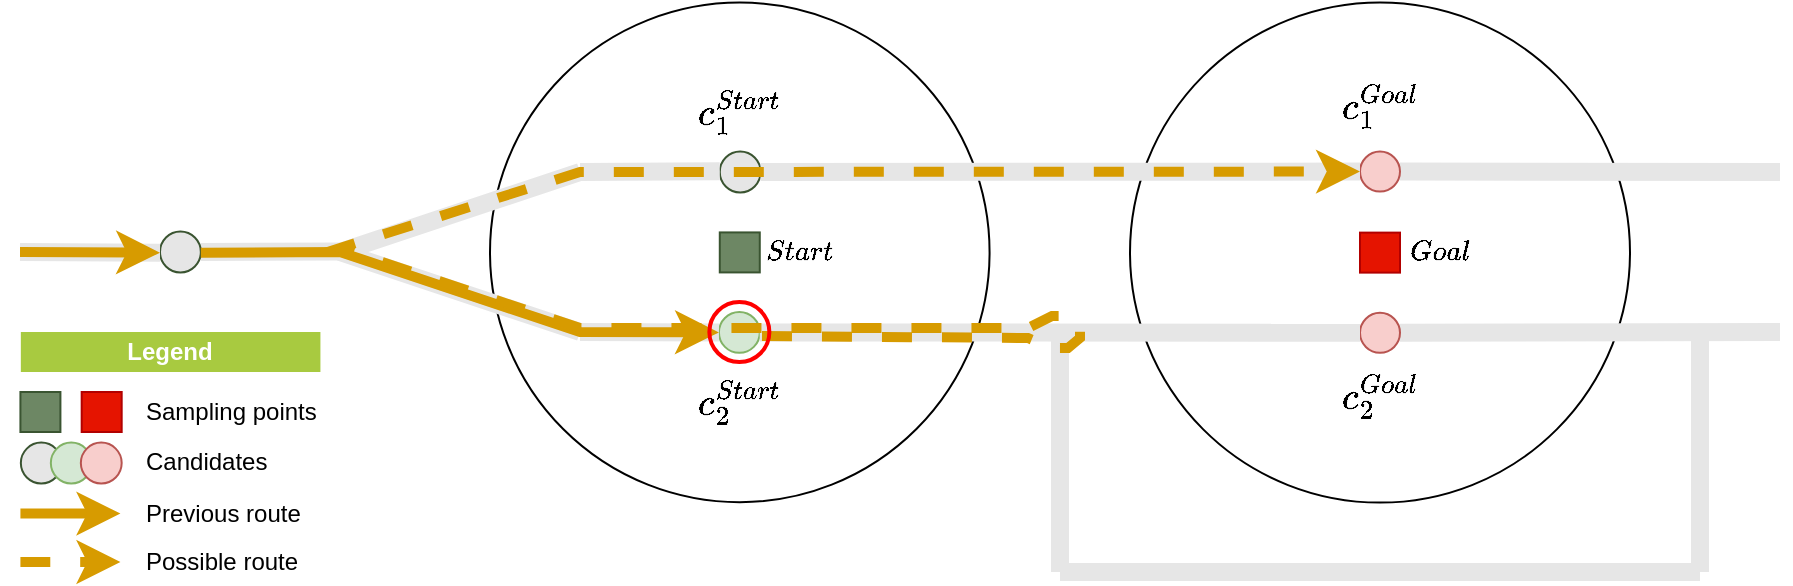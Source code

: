 <?xml version="1.0"?>
<mxfile version="13.5.4" pages="5">
  <diagram name="possible route 3" id="avASn_AaQ2rlfx64_6GN">
    <mxGraphModel dx="2" dy="1" grid="1" gridSize="10" guides="1" tooltips="1" connect="1" arrows="1" fold="1" page="1" pageScale="1" pageWidth="1654" pageHeight="1169" math="1" shadow="0">
      <root>
        <mxCell id="wgUJc3OHs7QK4m5Q0njP-0"/>
        <mxCell id="wgUJc3OHs7QK4m5Q0njP-1" parent="wgUJc3OHs7QK4m5Q0njP-0"/>
        <mxCell id="wgUJc3OHs7QK4m5Q0njP-2" value="" style="ellipse;whiteSpace=wrap;html=1;aspect=fixed;fillColor=none;" parent="wgUJc3OHs7QK4m5Q0njP-1" vertex="1">
          <mxGeometry x="715" y="435.31" width="250" height="250" as="geometry"/>
        </mxCell>
        <mxCell id="wgUJc3OHs7QK4m5Q0njP-3" value="" style="ellipse;whiteSpace=wrap;html=1;aspect=fixed;fillColor=none;" parent="wgUJc3OHs7QK4m5Q0njP-1" vertex="1">
          <mxGeometry x="395" y="435.31" width="249.79" height="249.79" as="geometry"/>
        </mxCell>
        <mxCell id="wgUJc3OHs7QK4m5Q0njP-4" value="" style="whiteSpace=wrap;html=1;rounded=0;shadow=0;strokeWidth=1;fillColor=#6d8764;fontSize=24;align=right;strokeColor=#3A5431;" parent="wgUJc3OHs7QK4m5Q0njP-1" vertex="1">
          <mxGeometry x="509.89" y="550.21" width="20" height="20" as="geometry"/>
        </mxCell>
        <mxCell id="wgUJc3OHs7QK4m5Q0njP-5" value="" style="whiteSpace=wrap;html=1;rounded=0;shadow=0;strokeWidth=1;fillColor=#e51400;fontSize=24;align=right;strokeColor=#B20000;" parent="wgUJc3OHs7QK4m5Q0njP-1" vertex="1">
          <mxGeometry x="830" y="550.31" width="20" height="20" as="geometry"/>
        </mxCell>
        <mxCell id="wgUJc3OHs7QK4m5Q0njP-6" value="" style="endArrow=none;html=1;strokeWidth=9;fillColor=#76608a;strokeColor=#E6E6E6;" parent="wgUJc3OHs7QK4m5Q0njP-1" source="wgUJc3OHs7QK4m5Q0njP-22" edge="1">
          <mxGeometry width="50" height="50" relative="1" as="geometry">
            <mxPoint x="440" y="520" as="sourcePoint"/>
            <mxPoint x="1040" y="520" as="targetPoint"/>
          </mxGeometry>
        </mxCell>
        <mxCell id="wgUJc3OHs7QK4m5Q0njP-7" value="" style="endArrow=none;html=1;strokeWidth=9;fillColor=#76608a;strokeColor=#E6E6E6;" parent="wgUJc3OHs7QK4m5Q0njP-1" source="wgUJc3OHs7QK4m5Q0njP-20" edge="1">
          <mxGeometry width="50" height="50" relative="1" as="geometry">
            <mxPoint x="440" y="600" as="sourcePoint"/>
            <mxPoint x="1040" y="600" as="targetPoint"/>
          </mxGeometry>
        </mxCell>
        <mxCell id="wgUJc3OHs7QK4m5Q0njP-10" value="" style="endArrow=none;html=1;strokeWidth=9;fillColor=#76608a;strokeColor=#E6E6E6;" parent="wgUJc3OHs7QK4m5Q0njP-1" edge="1">
          <mxGeometry width="50" height="50" relative="1" as="geometry">
            <mxPoint x="320" y="560" as="sourcePoint"/>
            <mxPoint x="440" y="600" as="targetPoint"/>
          </mxGeometry>
        </mxCell>
        <mxCell id="wgUJc3OHs7QK4m5Q0njP-11" value="" style="endArrow=none;html=1;strokeWidth=9;fillColor=#76608a;strokeColor=#E6E6E6;" parent="wgUJc3OHs7QK4m5Q0njP-1" edge="1">
          <mxGeometry width="50" height="50" relative="1" as="geometry">
            <mxPoint x="320" y="560" as="sourcePoint"/>
            <mxPoint x="440" y="520" as="targetPoint"/>
          </mxGeometry>
        </mxCell>
        <mxCell id="wgUJc3OHs7QK4m5Q0njP-12" value="" style="endArrow=none;html=1;strokeWidth=9;fillColor=#76608a;strokeColor=#E6E6E6;" parent="wgUJc3OHs7QK4m5Q0njP-1" source="wgUJc3OHs7QK4m5Q0njP-13" edge="1">
          <mxGeometry width="50" height="50" relative="1" as="geometry">
            <mxPoint x="120" y="559.79" as="sourcePoint"/>
            <mxPoint x="320" y="559.79" as="targetPoint"/>
          </mxGeometry>
        </mxCell>
        <mxCell id="wgUJc3OHs7QK4m5Q0njP-13" value="" style="ellipse;whiteSpace=wrap;html=1;aspect=fixed;fillColor=#E6E6E6;strokeColor=#3A5431;rotation=0;rounded=0;shadow=0;fontSize=24;align=right;strokeWidth=1;" parent="wgUJc3OHs7QK4m5Q0njP-1" vertex="1">
          <mxGeometry x="230.0" y="549.79" width="20.42" height="20.42" as="geometry"/>
        </mxCell>
        <mxCell id="wgUJc3OHs7QK4m5Q0njP-14" value="" style="endArrow=none;html=1;strokeWidth=9;fillColor=#76608a;strokeColor=#E6E6E6;" parent="wgUJc3OHs7QK4m5Q0njP-1" target="wgUJc3OHs7QK4m5Q0njP-13" edge="1">
          <mxGeometry width="50" height="50" relative="1" as="geometry">
            <mxPoint x="160" y="560" as="sourcePoint"/>
            <mxPoint x="320.0" y="559.79" as="targetPoint"/>
          </mxGeometry>
        </mxCell>
        <mxCell id="wgUJc3OHs7QK4m5Q0njP-15" style="edgeStyle=none;rounded=0;orthogonalLoop=1;jettySize=auto;html=1;strokeColor=#D79B00;strokeWidth=5;" parent="wgUJc3OHs7QK4m5Q0njP-1" target="wgUJc3OHs7QK4m5Q0njP-13" edge="1">
          <mxGeometry relative="1" as="geometry">
            <mxPoint x="160" y="560" as="sourcePoint"/>
            <mxPoint x="520.63" y="709.79" as="targetPoint"/>
          </mxGeometry>
        </mxCell>
        <mxCell id="wgUJc3OHs7QK4m5Q0njP-16" value="" style="ellipse;whiteSpace=wrap;html=1;aspect=fixed;fillColor=#d5e8d4;strokeColor=#82b366;rotation=0;direction=east;" parent="wgUJc3OHs7QK4m5Q0njP-1" vertex="1">
          <mxGeometry x="509.47" y="590.0" width="20.42" height="20.42" as="geometry"/>
        </mxCell>
        <mxCell id="wgUJc3OHs7QK4m5Q0njP-17" value="" style="endArrow=none;html=1;strokeWidth=9;fillColor=#76608a;strokeColor=#E6E6E6;" parent="wgUJc3OHs7QK4m5Q0njP-1" target="wgUJc3OHs7QK4m5Q0njP-16" edge="1">
          <mxGeometry width="50" height="50" relative="1" as="geometry">
            <mxPoint x="440.0" y="600" as="sourcePoint"/>
            <mxPoint x="860" y="600" as="targetPoint"/>
          </mxGeometry>
        </mxCell>
        <mxCell id="wgUJc3OHs7QK4m5Q0njP-18" value="" style="ellipse;whiteSpace=wrap;html=1;aspect=fixed;fillColor=#E6E6E6;strokeColor=#3A5431;rotation=0;direction=east;rounded=0;shadow=0;fontSize=24;align=right;strokeWidth=1;" parent="wgUJc3OHs7QK4m5Q0njP-1" vertex="1">
          <mxGeometry x="509.89" y="509.79" width="20.42" height="20.42" as="geometry"/>
        </mxCell>
        <mxCell id="wgUJc3OHs7QK4m5Q0njP-19" value="" style="endArrow=none;html=1;strokeWidth=9;fillColor=#76608a;strokeColor=#E6E6E6;" parent="wgUJc3OHs7QK4m5Q0njP-1" target="wgUJc3OHs7QK4m5Q0njP-18" edge="1">
          <mxGeometry width="50" height="50" relative="1" as="geometry">
            <mxPoint x="440.0" y="520" as="sourcePoint"/>
            <mxPoint x="874.9" y="520" as="targetPoint"/>
          </mxGeometry>
        </mxCell>
        <mxCell id="wgUJc3OHs7QK4m5Q0njP-20" value="" style="ellipse;whiteSpace=wrap;html=1;aspect=fixed;fillColor=#f8cecc;strokeColor=#b85450;" parent="wgUJc3OHs7QK4m5Q0njP-1" vertex="1">
          <mxGeometry x="830" y="590.42" width="20" height="20" as="geometry"/>
        </mxCell>
        <mxCell id="wgUJc3OHs7QK4m5Q0njP-21" value="" style="endArrow=none;html=1;strokeWidth=9;fillColor=#76608a;strokeColor=#E6E6E6;" parent="wgUJc3OHs7QK4m5Q0njP-1" source="wgUJc3OHs7QK4m5Q0njP-16" target="wgUJc3OHs7QK4m5Q0njP-20" edge="1">
          <mxGeometry width="50" height="50" relative="1" as="geometry">
            <mxPoint x="529.89" y="600.21" as="sourcePoint"/>
            <mxPoint x="1040" y="600" as="targetPoint"/>
          </mxGeometry>
        </mxCell>
        <mxCell id="wgUJc3OHs7QK4m5Q0njP-22" value="" style="ellipse;whiteSpace=wrap;html=1;aspect=fixed;fillColor=#f8cecc;strokeColor=#b85450;" parent="wgUJc3OHs7QK4m5Q0njP-1" vertex="1">
          <mxGeometry x="830" y="509.79" width="20" height="20" as="geometry"/>
        </mxCell>
        <mxCell id="wgUJc3OHs7QK4m5Q0njP-23" value="" style="endArrow=none;html=1;strokeWidth=9;fillColor=#76608a;strokeColor=#E6E6E6;" parent="wgUJc3OHs7QK4m5Q0njP-1" source="wgUJc3OHs7QK4m5Q0njP-18" target="wgUJc3OHs7QK4m5Q0njP-22" edge="1">
          <mxGeometry width="50" height="50" relative="1" as="geometry">
            <mxPoint x="530.31" y="520" as="sourcePoint"/>
            <mxPoint x="1040" y="520" as="targetPoint"/>
          </mxGeometry>
        </mxCell>
        <mxCell id="wgUJc3OHs7QK4m5Q0njP-24" value="" style="endArrow=none;html=1;strokeWidth=9;fillColor=#76608a;strokeColor=#E6E6E6;" parent="wgUJc3OHs7QK4m5Q0njP-1" edge="1">
          <mxGeometry width="50" height="50" relative="1" as="geometry">
            <mxPoint x="680" y="720" as="sourcePoint"/>
            <mxPoint x="680" y="600" as="targetPoint"/>
          </mxGeometry>
        </mxCell>
        <mxCell id="wgUJc3OHs7QK4m5Q0njP-25" value="" style="endArrow=none;html=1;strokeWidth=9;fillColor=#76608a;strokeColor=#E6E6E6;" parent="wgUJc3OHs7QK4m5Q0njP-1" edge="1">
          <mxGeometry width="50" height="50" relative="1" as="geometry">
            <mxPoint x="1000" y="720" as="sourcePoint"/>
            <mxPoint x="680" y="720" as="targetPoint"/>
          </mxGeometry>
        </mxCell>
        <mxCell id="wgUJc3OHs7QK4m5Q0njP-26" value="" style="endArrow=none;html=1;strokeWidth=9;fillColor=#76608a;strokeColor=#E6E6E6;" parent="wgUJc3OHs7QK4m5Q0njP-1" edge="1">
          <mxGeometry width="50" height="50" relative="1" as="geometry">
            <mxPoint x="1000" y="720" as="sourcePoint"/>
            <mxPoint x="1000" y="600" as="targetPoint"/>
          </mxGeometry>
        </mxCell>
        <mxCell id="wgUJc3OHs7QK4m5Q0njP-27" style="edgeStyle=none;rounded=0;orthogonalLoop=1;jettySize=auto;html=1;strokeColor=#D79B00;strokeWidth=5;" parent="wgUJc3OHs7QK4m5Q0njP-1" source="wgUJc3OHs7QK4m5Q0njP-13" target="wgUJc3OHs7QK4m5Q0njP-16" edge="1">
          <mxGeometry relative="1" as="geometry">
            <Array as="points">
              <mxPoint x="320" y="560"/>
              <mxPoint x="440" y="600"/>
            </Array>
          </mxGeometry>
        </mxCell>
        <mxCell id="wgUJc3OHs7QK4m5Q0njP-31" style="edgeStyle=none;rounded=0;orthogonalLoop=1;jettySize=auto;html=1;dashed=1;strokeColor=#D79B00;strokeWidth=5;jumpStyle=none;shadow=0;startArrow=none;startFill=0;exitX=0.877;exitY=0.567;exitDx=0;exitDy=0;exitPerimeter=0;" parent="wgUJc3OHs7QK4m5Q0njP-1" source="wgUJc3OHs7QK4m5Q0njP-29" edge="1">
          <mxGeometry relative="1" as="geometry">
            <Array as="points">
              <mxPoint x="664" y="603"/>
              <mxPoint x="676" y="608"/>
              <mxPoint x="684" y="608"/>
              <mxPoint x="690" y="603"/>
              <mxPoint x="690" y="598"/>
              <mxPoint x="684" y="592"/>
              <mxPoint x="676" y="592"/>
              <mxPoint x="664" y="598"/>
              <mxPoint x="440" y="598"/>
              <mxPoint x="320" y="558"/>
              <mxPoint x="440" y="520"/>
            </Array>
            <mxPoint x="534.678" y="599.787" as="sourcePoint"/>
            <mxPoint x="830" y="519.79" as="targetPoint"/>
          </mxGeometry>
        </mxCell>
        <mxCell id="wgUJc3OHs7QK4m5Q0njP-29" value="" style="ellipse;whiteSpace=wrap;html=1;aspect=fixed;rotation=0;rounded=0;shadow=0;fontSize=24;align=right;strokeWidth=2;fillColor=none;strokeColor=#FF0000;" parent="wgUJc3OHs7QK4m5Q0njP-1" vertex="1">
          <mxGeometry x="504.68" y="585" width="30" height="30" as="geometry"/>
        </mxCell>
        <mxCell id="VCrgcnvAkbkmfu2_EzHF-0" value="" style="ellipse;whiteSpace=wrap;html=1;aspect=fixed;fillColor=#E6E6E6;strokeColor=#3A5431;rotation=0;rounded=0;shadow=0;fontSize=24;align=right;strokeWidth=1;" parent="wgUJc3OHs7QK4m5Q0njP-1" vertex="1">
          <mxGeometry x="160.42" y="655.31" width="20.42" height="20.42" as="geometry"/>
        </mxCell>
        <mxCell id="VCrgcnvAkbkmfu2_EzHF-1" value="&lt;b&gt;Legend&lt;/b&gt;" style="text;html=1;strokeColor=none;align=center;verticalAlign=middle;whiteSpace=wrap;rounded=0;fillColor=#a8ca40;fontColor=#FFFFFF;" parent="wgUJc3OHs7QK4m5Q0njP-1" vertex="1">
          <mxGeometry x="160.42" y="600" width="149.79" height="20" as="geometry"/>
        </mxCell>
        <mxCell id="VCrgcnvAkbkmfu2_EzHF-2" value="Candidates" style="text;html=1;strokeColor=none;fillColor=none;align=left;verticalAlign=middle;whiteSpace=wrap;rounded=0;" parent="wgUJc3OHs7QK4m5Q0njP-1" vertex="1">
          <mxGeometry x="220.84" y="655" width="89.37" height="20" as="geometry"/>
        </mxCell>
        <mxCell id="VCrgcnvAkbkmfu2_EzHF-3" value="&lt;span style=&quot;text-align: right&quot;&gt;Previous route&lt;/span&gt;" style="text;html=1;strokeColor=none;fillColor=none;align=left;verticalAlign=middle;whiteSpace=wrap;rounded=0;" parent="wgUJc3OHs7QK4m5Q0njP-1" vertex="1">
          <mxGeometry x="220.84" y="681" width="99.37" height="20" as="geometry"/>
        </mxCell>
        <mxCell id="VCrgcnvAkbkmfu2_EzHF-4" value="" style="curved=1;html=1;strokeColor=#D79B00;fontColor=#000000;fontSize=11;rounded=0;strokeWidth=5;dashed=1;" parent="wgUJc3OHs7QK4m5Q0njP-1" edge="1">
          <mxGeometry width="50" height="50" relative="1" as="geometry">
            <mxPoint x="160.21" y="715" as="sourcePoint"/>
            <mxPoint x="210.21" y="715" as="targetPoint"/>
            <Array as="points"/>
          </mxGeometry>
        </mxCell>
        <mxCell id="VCrgcnvAkbkmfu2_EzHF-5" value="&lt;span style=&quot;text-align: right&quot;&gt;Possible route&lt;/span&gt;" style="text;html=1;strokeColor=none;fillColor=none;align=left;verticalAlign=middle;whiteSpace=wrap;rounded=0;" parent="wgUJc3OHs7QK4m5Q0njP-1" vertex="1">
          <mxGeometry x="220.84" y="705" width="99.37" height="20" as="geometry"/>
        </mxCell>
        <mxCell id="VCrgcnvAkbkmfu2_EzHF-6" value="" style="ellipse;whiteSpace=wrap;html=1;aspect=fixed;fillColor=#d5e8d4;strokeColor=#82b366;rotation=0;" parent="wgUJc3OHs7QK4m5Q0njP-1" vertex="1">
          <mxGeometry x="175.42" y="655.31" width="20.42" height="20.42" as="geometry"/>
        </mxCell>
        <mxCell id="VCrgcnvAkbkmfu2_EzHF-7" value="Sampling points" style="text;html=1;strokeColor=none;fillColor=none;align=left;verticalAlign=middle;whiteSpace=wrap;rounded=0;" parent="wgUJc3OHs7QK4m5Q0njP-1" vertex="1">
          <mxGeometry x="220.84" y="630" width="89.37" height="20" as="geometry"/>
        </mxCell>
        <mxCell id="VCrgcnvAkbkmfu2_EzHF-8" value="" style="endArrow=none;html=1;strokeWidth=5;fillColor=#76608a;strokeColor=#82B366;" parent="wgUJc3OHs7QK4m5Q0njP-1" edge="1">
          <mxGeometry width="50" height="50" relative="1" as="geometry">
            <mxPoint x="200.21" y="640" as="sourcePoint"/>
            <mxPoint x="200.63" y="640.21" as="targetPoint"/>
          </mxGeometry>
        </mxCell>
        <mxCell id="VCrgcnvAkbkmfu2_EzHF-9" value="" style="whiteSpace=wrap;html=1;rounded=0;shadow=0;strokeWidth=1;fillColor=#6d8764;fontSize=24;align=right;strokeColor=#3A5431;" parent="wgUJc3OHs7QK4m5Q0njP-1" vertex="1">
          <mxGeometry x="160.21" y="630" width="20" height="20" as="geometry"/>
        </mxCell>
        <mxCell id="VCrgcnvAkbkmfu2_EzHF-10" value="" style="whiteSpace=wrap;html=1;rounded=0;shadow=0;strokeWidth=1;fillColor=#e51400;fontSize=24;align=right;strokeColor=#B20000;" parent="wgUJc3OHs7QK4m5Q0njP-1" vertex="1">
          <mxGeometry x="190.84" y="630" width="20" height="20" as="geometry"/>
        </mxCell>
        <mxCell id="VCrgcnvAkbkmfu2_EzHF-11" value="" style="ellipse;whiteSpace=wrap;html=1;aspect=fixed;fillColor=#f8cecc;strokeColor=#b85450;rotation=0;" parent="wgUJc3OHs7QK4m5Q0njP-1" vertex="1">
          <mxGeometry x="190.42" y="655.31" width="20.42" height="20.42" as="geometry"/>
        </mxCell>
        <mxCell id="VCrgcnvAkbkmfu2_EzHF-12" value="" style="curved=1;html=1;strokeColor=#D79B00;fontColor=#000000;fontSize=11;rounded=0;strokeWidth=5;" parent="wgUJc3OHs7QK4m5Q0njP-1" edge="1">
          <mxGeometry width="50" height="50" relative="1" as="geometry">
            <mxPoint x="160.21" y="690.8" as="sourcePoint"/>
            <mxPoint x="210.21" y="690.8" as="targetPoint"/>
            <Array as="points"/>
          </mxGeometry>
        </mxCell>
        <mxCell id="cE2A3QDIRypUOO4gbxpN-0" value="`Start`" style="text;html=1;strokeColor=none;fillColor=none;align=center;verticalAlign=middle;whiteSpace=wrap;rounded=0;" parent="wgUJc3OHs7QK4m5Q0njP-1" vertex="1">
          <mxGeometry x="529.89" y="549.79" width="40" height="20" as="geometry"/>
        </mxCell>
        <mxCell id="cE2A3QDIRypUOO4gbxpN-1" value="`Goal`" style="text;html=1;strokeColor=none;fillColor=none;align=center;verticalAlign=middle;whiteSpace=wrap;rounded=0;" parent="wgUJc3OHs7QK4m5Q0njP-1" vertex="1">
          <mxGeometry x="850" y="549.79" width="40" height="20" as="geometry"/>
        </mxCell>
        <mxCell id="cE2A3QDIRypUOO4gbxpN-2" value="&lt;div&gt;&lt;span style=&quot;font-size: 16px&quot;&gt;`c_1^{Start}`&lt;/span&gt;&lt;/div&gt;" style="text;html=1;strokeColor=none;fillColor=none;align=center;verticalAlign=middle;whiteSpace=wrap;rounded=0;fontColor=#000000;" parent="wgUJc3OHs7QK4m5Q0njP-1" vertex="1">
          <mxGeometry x="499.68" y="480" width="40" height="20" as="geometry"/>
        </mxCell>
        <mxCell id="cE2A3QDIRypUOO4gbxpN-3" value="&lt;div&gt;&lt;span style=&quot;font-size: 16px&quot;&gt;`c_2^{Start}`&lt;/span&gt;&lt;/div&gt;" style="text;html=1;strokeColor=none;fillColor=none;align=center;verticalAlign=middle;whiteSpace=wrap;rounded=0;fontColor=#000000;" parent="wgUJc3OHs7QK4m5Q0njP-1" vertex="1">
          <mxGeometry x="499.68" y="625" width="40" height="20" as="geometry"/>
        </mxCell>
        <mxCell id="cE2A3QDIRypUOO4gbxpN-4" value="&lt;div&gt;&lt;span style=&quot;font-size: 16px&quot;&gt;`c_1^{Goal}`&lt;/span&gt;&lt;/div&gt;" style="text;html=1;strokeColor=none;fillColor=none;align=center;verticalAlign=middle;whiteSpace=wrap;rounded=0;fontColor=#000000;" parent="wgUJc3OHs7QK4m5Q0njP-1" vertex="1">
          <mxGeometry x="820" y="477.29" width="40" height="20" as="geometry"/>
        </mxCell>
        <mxCell id="cE2A3QDIRypUOO4gbxpN-5" value="&lt;div&gt;&lt;span style=&quot;font-size: 16px&quot;&gt;`c_2^{Goal}`&lt;/span&gt;&lt;/div&gt;" style="text;html=1;strokeColor=none;fillColor=none;align=center;verticalAlign=middle;whiteSpace=wrap;rounded=0;fontColor=#000000;" parent="wgUJc3OHs7QK4m5Q0njP-1" vertex="1">
          <mxGeometry x="820" y="622.29" width="40" height="20" as="geometry"/>
        </mxCell>
      </root>
    </mxGraphModel>
  </diagram>
</mxfile>
